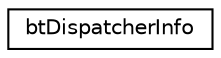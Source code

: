 digraph G
{
  edge [fontname="Helvetica",fontsize="10",labelfontname="Helvetica",labelfontsize="10"];
  node [fontname="Helvetica",fontsize="10",shape=record];
  rankdir="LR";
  Node1 [label="btDispatcherInfo",height=0.2,width=0.4,color="black", fillcolor="white", style="filled",URL="$structbtDispatcherInfo.html"];
}
